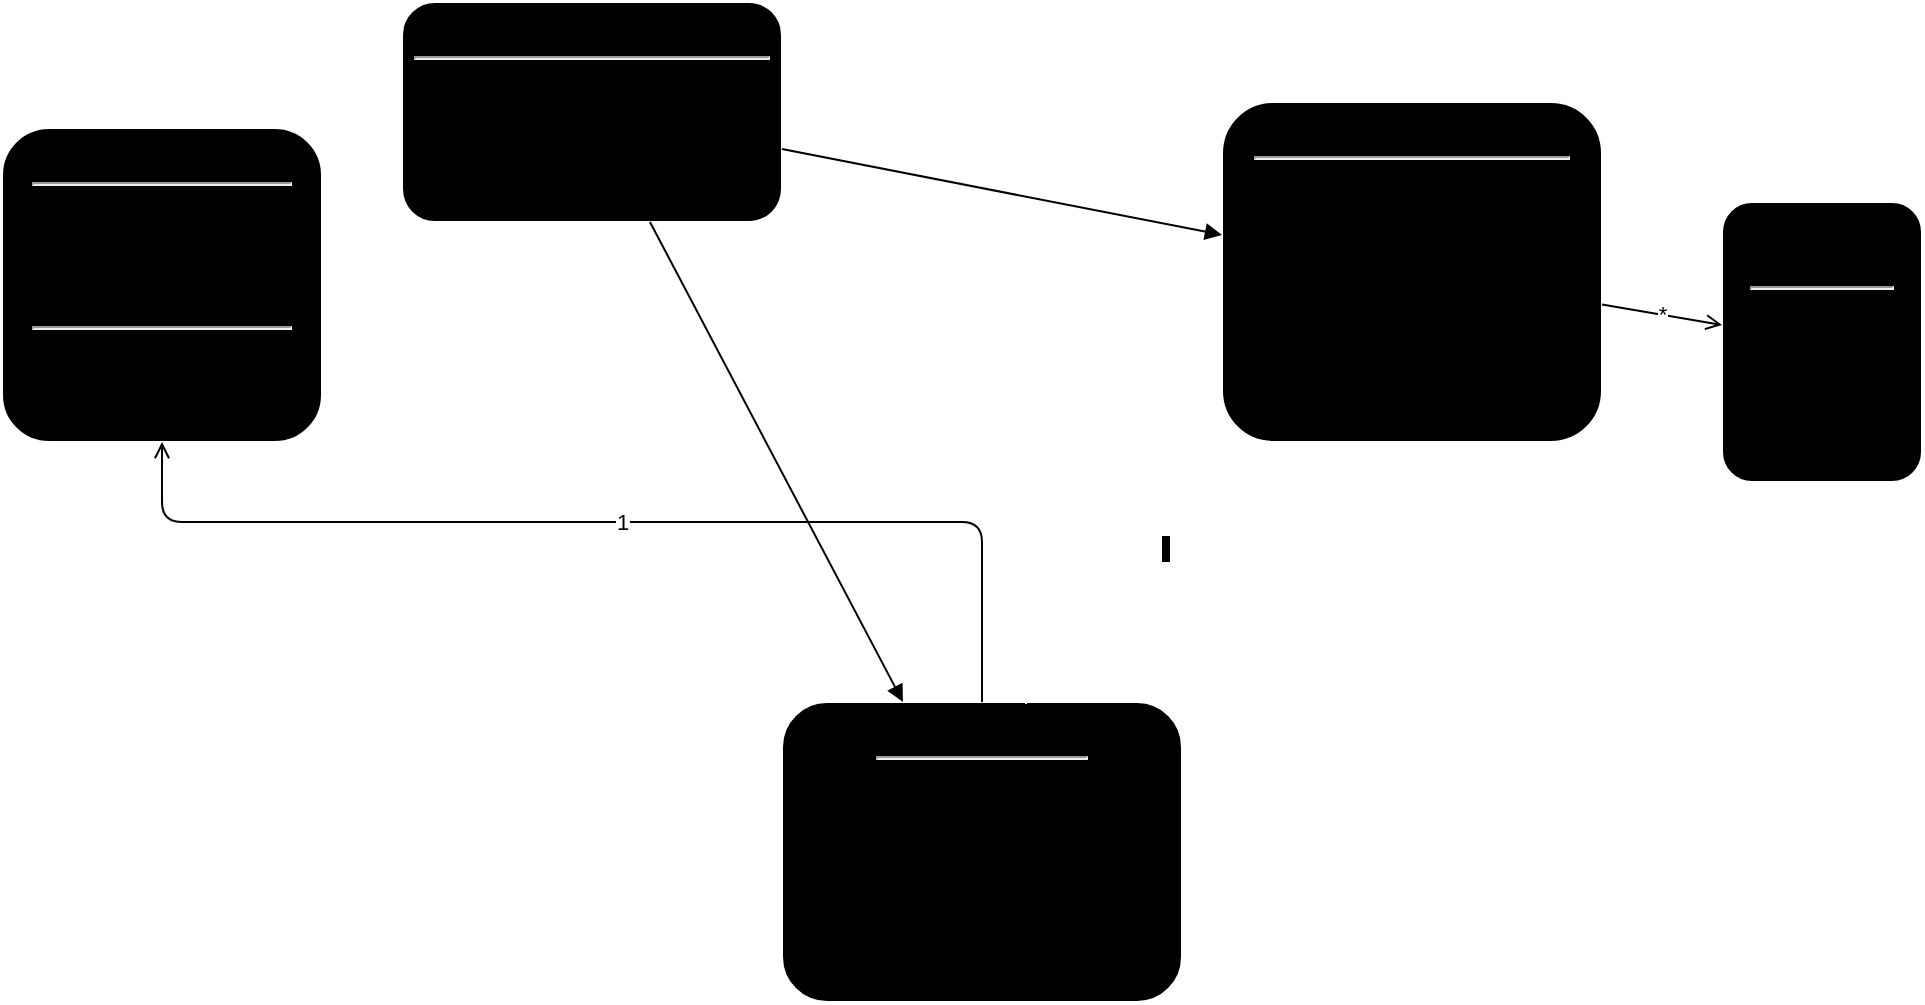 <mxfile version="24.7.17">
  <diagram id="h2fFq8bC5gVjK3pLwXy" name="Page-1">
    <mxGraphModel dx="1194" dy="657" grid="1" gridSize="10" guides="1" tooltips="1" connect="1" arrows="1" fold="1" page="1" pageScale="1" pageWidth="850" pageHeight="1100" math="0" shadow="0">
      <root>
        <mxCell id="0" />
        <mxCell id="1" parent="0" />
        <mxCell id="2" value="&lt;b&gt;User&lt;/b&gt;&lt;br&gt;&lt;hr&gt;&lt;p style=&quot;margin:0px;margin-left:4px;&quot;&gt;- name: String&lt;br&gt;- birthDate: Date&lt;/p&gt;&lt;p style=&quot;margin:0px;margin-left:4px;&quot;&gt;- email : String&lt;/p&gt;&lt;p style=&quot;margin:0px;margin-left:4px;&quot;&gt;- password : String&lt;/p&gt;&lt;hr&gt;&lt;p style=&quot;margin:0px;margin-left:4px;&quot;&gt;+ getName(): String&lt;br&gt;+ setName(String): void&lt;br&gt;&lt;br&gt;&lt;/p&gt;" style="html=1;whiteSpace=wrap;rounded=1;align=center;verticalAlign=top;labelBackgroundColor=black;uml=1;strokeColor=#ffffff;fillColor=#000000;" parent="1" vertex="1">
          <mxGeometry y="203" width="160" height="157" as="geometry" />
        </mxCell>
        <mxCell id="4" value="&lt;div&gt;&lt;b&gt;Car&lt;/b&gt;&lt;br&gt;&lt;hr&gt;&lt;p style=&quot;margin:0px;margin-left:4px;&quot;&gt;- carId: String&lt;br&gt;- make: String&lt;br&gt;- model: String&lt;br&gt;- year: Integer&lt;br&gt;- category: CarCategory&lt;br&gt;- maxLeaseDays: Integer&lt;br&gt;- dailyPrice: Double&lt;br&gt;- minimumDriverAge: Integer&lt;/p&gt;&lt;/div&gt;" style="html=1;whiteSpace=wrap;rounded=1;align=center;verticalAlign=top;labelBackgroundColor=black;uml=1;strokeColor=#ffffff;fillColor=#000000;" parent="1" vertex="1">
          <mxGeometry x="610" y="190" width="190" height="170" as="geometry" />
        </mxCell>
        <mxCell id="5" value="&lt;div style=&quot;&quot;&gt;&lt;span style=&quot;font-size: 10.667px;&quot;&gt;&lt;i&gt;enum&lt;/i&gt;&lt;/span&gt;&lt;/div&gt;&lt;div style=&quot;&quot;&gt;&lt;b style=&quot;font-size: 12px;&quot;&gt;CarCategory&lt;/b&gt;&lt;br&gt;&lt;/div&gt;&lt;hr&gt;&lt;p style=&quot;margin:0px;margin-left:4px;&quot;&gt;SEDAN&lt;br&gt;SUV&lt;/p&gt;&lt;p style=&quot;margin:0px;margin-left:4px;&quot;&gt;SPORT&lt;br&gt;TRUCK&lt;br&gt;COUPE&lt;br&gt;&lt;/p&gt;&lt;p style=&quot;margin:0px;margin-left:4px;&quot;&gt;COMBI&lt;/p&gt;" style="html=1;whiteSpace=wrap;rounded=1;align=center;verticalAlign=top;labelBackgroundColor=black;uml=1;strokeColor=#ffffff;fillColor=#000000;" parent="1" vertex="1">
          <mxGeometry x="860" y="240" width="100" height="140" as="geometry" />
        </mxCell>
        <mxCell id="6" value="&lt;div&gt;&lt;b&gt;LeaseContract&lt;/b&gt;&lt;br&gt;&lt;hr&gt;&lt;p style=&quot;margin:0px;margin-left:4px;&quot;&gt;- contractId: String&lt;br&gt;- startDate: Date&lt;br&gt;- endDate: Date&lt;br&gt;- totalPrice: Double&lt;br&gt;- status: String&lt;br&gt;- user: User&lt;br&gt;- car: Car&lt;/p&gt;&lt;/div&gt;" style="html=1;whiteSpace=wrap;rounded=1;align=center;verticalAlign=top;labelBackgroundColor=black;uml=1;strokeColor=#ffffff;fillColor=#000000;" parent="1" vertex="1">
          <mxGeometry x="390" y="490" width="200" height="150" as="geometry" />
        </mxCell>
        <mxCell id="8" value="1" style="edgeStyle=orthogonalEdgeStyle;curved=0;html=1;endArrow=open;endFill=0;dashed=0;startArrow=none;exitX=0.5;exitY=0;exitDx=0;exitDy=0;labelBackgroundColor=white;" parent="1" source="6" edge="1">
          <mxGeometry relative="1" as="geometry">
            <mxPoint x="480" y="590" as="sourcePoint" />
            <mxPoint x="80" y="360" as="targetPoint" />
            <Array as="points">
              <mxPoint x="490" y="400" />
              <mxPoint x="80" y="400" />
            </Array>
          </mxGeometry>
        </mxCell>
        <mxCell id="9" value="*" style="html=1;whiteSpace=wrap;rounded=1;align=center;verticalAlign=top;labelBackgroundColor=black;uml=1;strokeColor=#ffffff;fillColor=#000000;exitX=0.61;exitY=0.007;exitDx=0;exitDy=0;exitPerimeter=0;" parent="1" source="6" edge="1">
          <mxGeometry relative="1" as="geometry">
            <mxPoint x="510" y="480" as="sourcePoint" />
            <mxPoint x="705" y="360" as="targetPoint" />
            <Array as="points">
              <mxPoint x="510" y="400" />
              <mxPoint x="705" y="400" />
              <mxPoint x="705" y="360" />
            </Array>
          </mxGeometry>
        </mxCell>
        <mxCell id="10" value="*" style="endArrow=open;html=1;endFill=0;dashed=0;startArrow=none;labelBackgroundColor=white;" parent="1" source="4" target="5" edge="1">
          <mxGeometry width="160" relative="1" as="geometry">
            <mxPoint x="800" y="285" as="sourcePoint" />
            <mxPoint x="840" y="295" as="targetPoint" />
          </mxGeometry>
        </mxCell>
        <mxCell id="11" value="&lt;div&gt;&lt;b&gt;Garage&lt;/b&gt;&lt;br&gt;&lt;hr&gt;&lt;p style=&quot;margin:0px;margin-left:4px;&quot;&gt;- cars: List&amp;lt;Car&amp;gt;&lt;br&gt;- contracts: List&amp;lt;LeaseContract&amp;gt;&lt;br&gt;- bannedUsers: List&amp;lt;User&amp;gt;&lt;/p&gt;&lt;/div&gt;" style="html=1;whiteSpace=wrap;rounded=1;align=center;verticalAlign=top;labelBackgroundColor=black;uml=1;strokeColor=#ffffff;fillColor=#000000;" parent="1" vertex="1">
          <mxGeometry x="200" y="140" width="190" height="110" as="geometry" />
        </mxCell>
        <mxCell id="16" value="" style="endArrow=none;html=1;endFill=0;dashed=0;fontFamily=Arial;fontSize=11;labelBackgroundColor=white;labelPosition=right;verticalLabelPosition=middle;endArrow=block;endFill=1;" parent="1" source="11" target="4" edge="1">
          <mxGeometry width="160" relative="1" as="geometry">
            <mxPoint x="460" y="90" as="sourcePoint" />
            <mxPoint x="705" y="210" as="targetPoint" />
          </mxGeometry>
        </mxCell>
        <mxCell id="17" value="" style="endArrow=none;html=1;endFill=0;dashed=0;fontFamily=Arial;fontSize=11;labelBackgroundColor=white;labelPosition=right;verticalLabelPosition=middle;endArrow=block;endFill=1;" parent="1" source="11" target="6" edge="1">
          <mxGeometry width="160" relative="1" as="geometry">
            <mxPoint x="460" y="90" as="sourcePoint" />
            <mxPoint x="480" y="440" as="targetPoint" />
          </mxGeometry>
        </mxCell>
      </root>
    </mxGraphModel>
  </diagram>
</mxfile>
